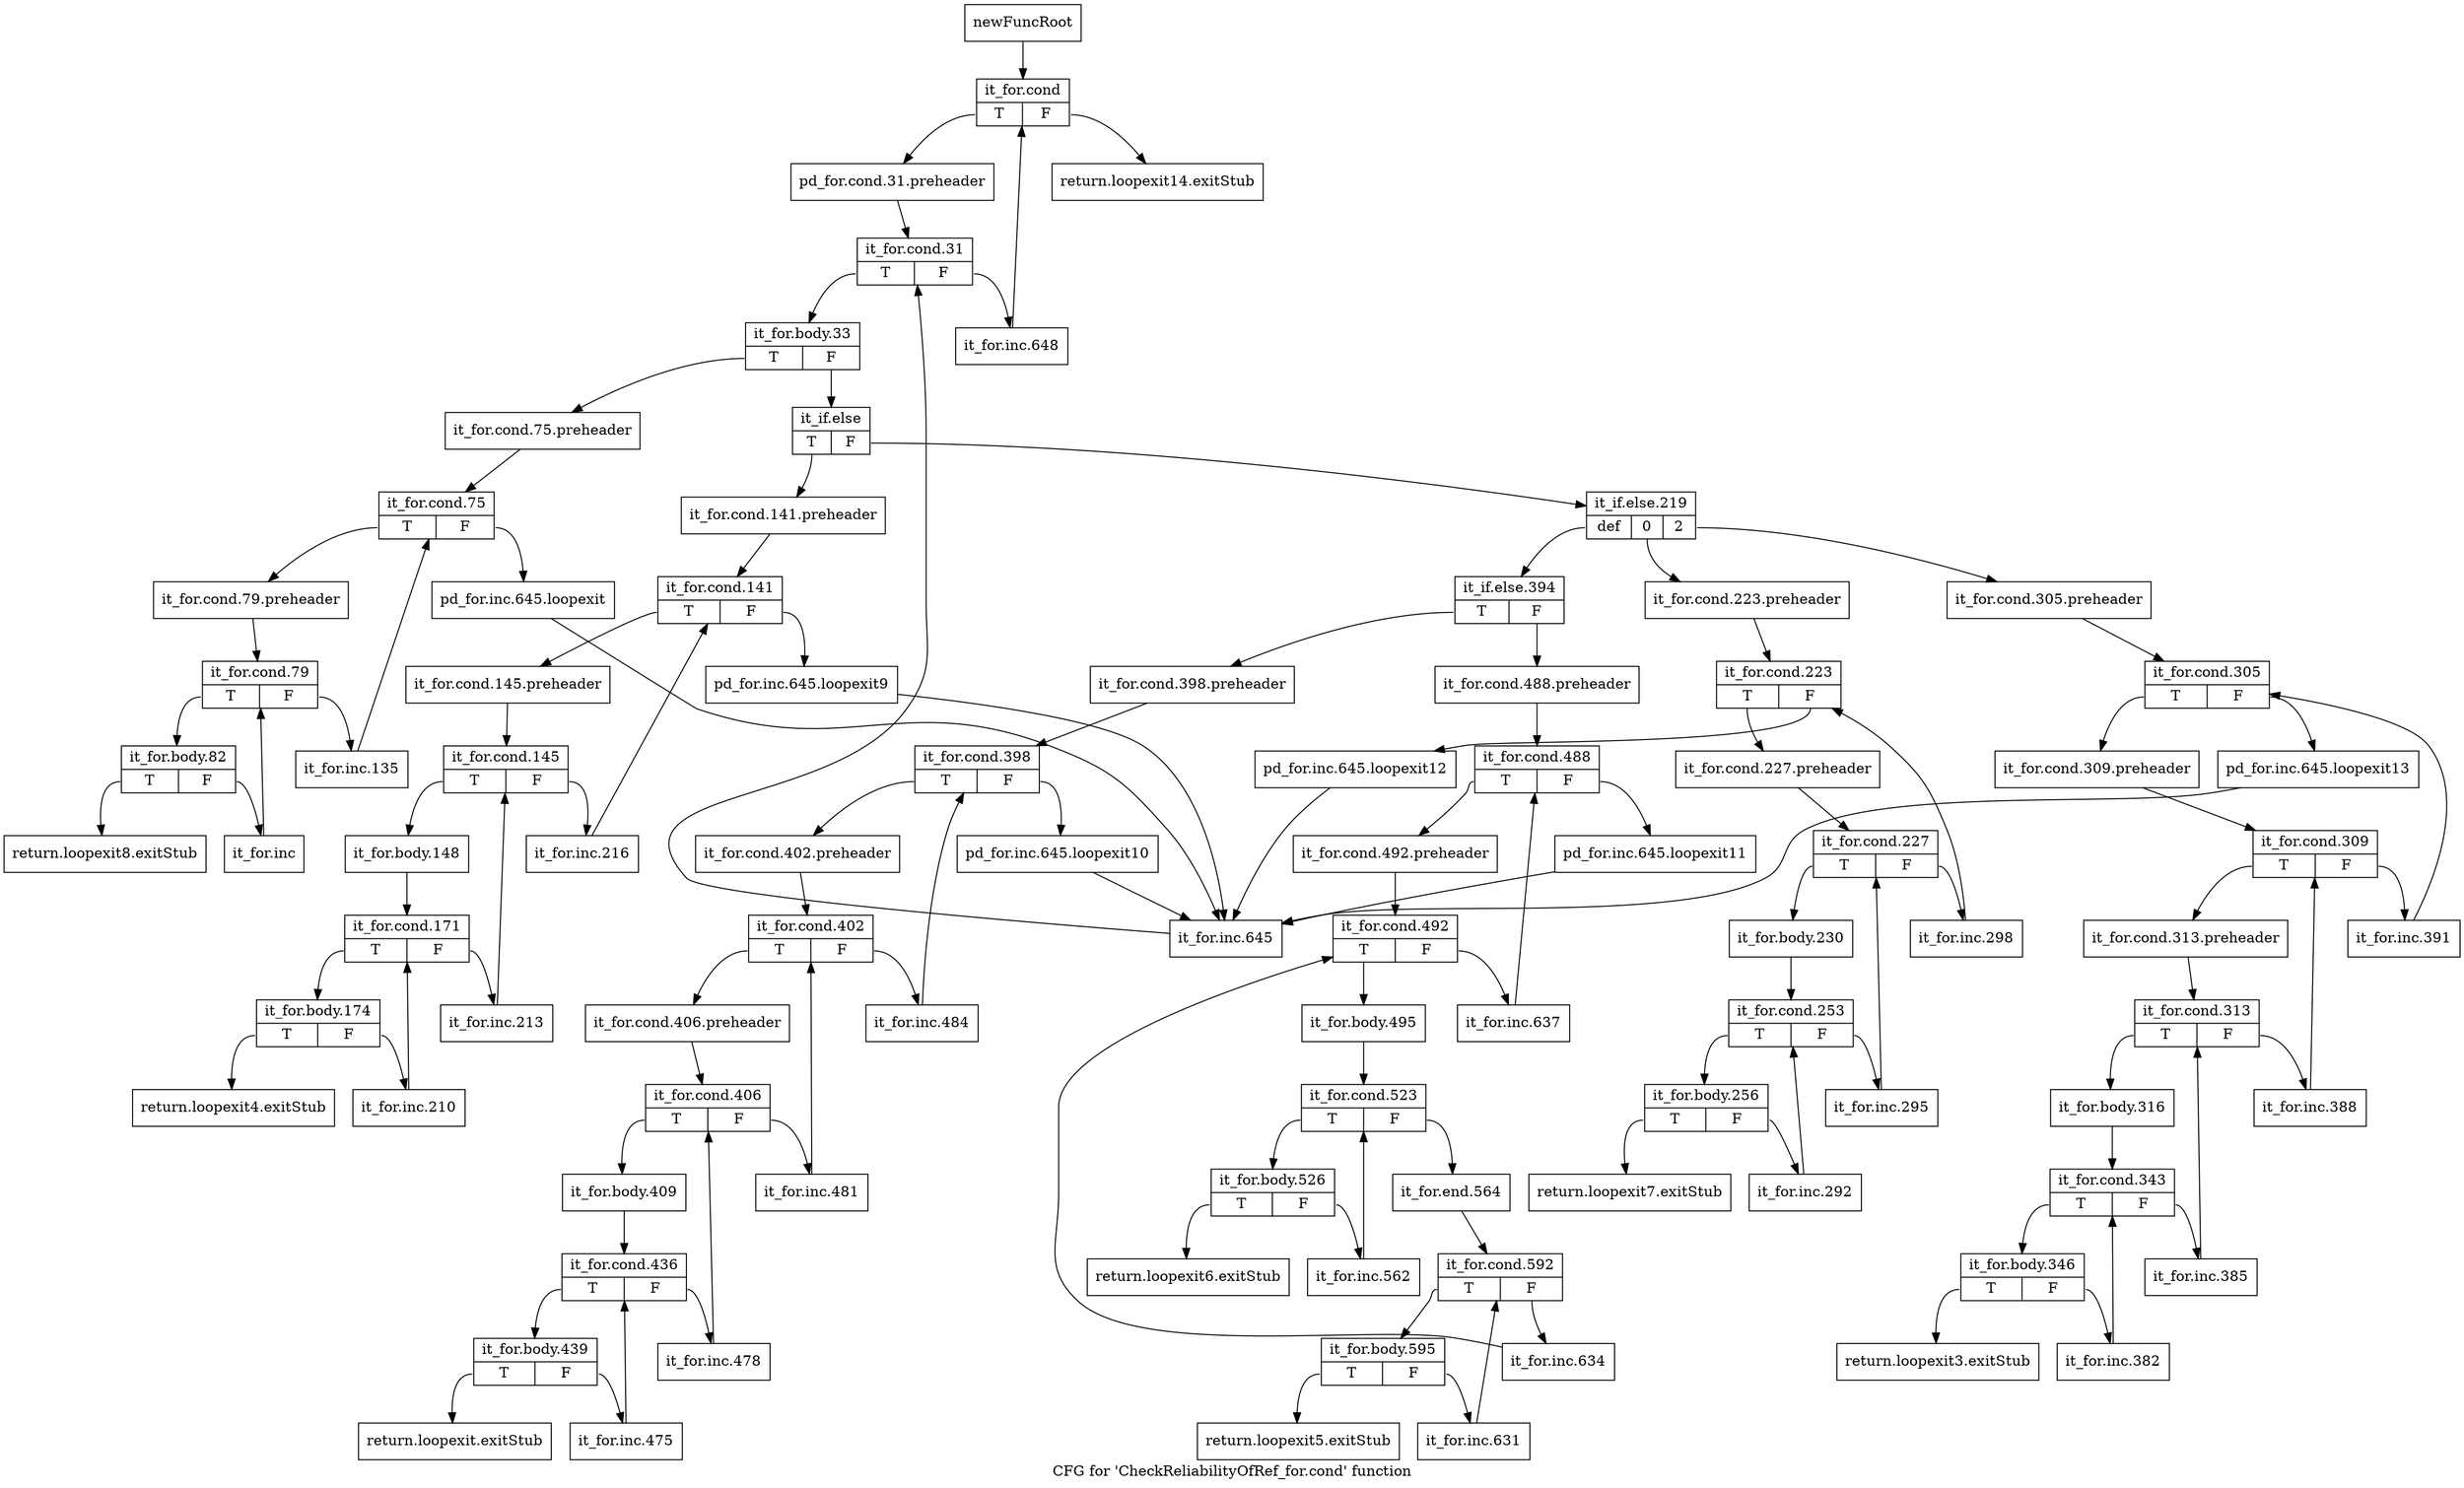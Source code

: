 digraph "CFG for 'CheckReliabilityOfRef_for.cond' function" {
	label="CFG for 'CheckReliabilityOfRef_for.cond' function";

	Node0x282a180 [shape=record,label="{newFuncRoot}"];
	Node0x282a180 -> Node0x282a450;
	Node0x282a1d0 [shape=record,label="{return.loopexit14.exitStub}"];
	Node0x282a220 [shape=record,label="{return.loopexit3.exitStub}"];
	Node0x282a270 [shape=record,label="{return.loopexit7.exitStub}"];
	Node0x282a2c0 [shape=record,label="{return.loopexit5.exitStub}"];
	Node0x282a310 [shape=record,label="{return.loopexit6.exitStub}"];
	Node0x282a360 [shape=record,label="{return.loopexit.exitStub}"];
	Node0x282a3b0 [shape=record,label="{return.loopexit4.exitStub}"];
	Node0x282a400 [shape=record,label="{return.loopexit8.exitStub}"];
	Node0x282a450 [shape=record,label="{it_for.cond|{<s0>T|<s1>F}}"];
	Node0x282a450:s0 -> Node0x282a4a0;
	Node0x282a450:s1 -> Node0x282a1d0;
	Node0x282a4a0 [shape=record,label="{pd_for.cond.31.preheader}"];
	Node0x282a4a0 -> Node0x282a4f0;
	Node0x282a4f0 [shape=record,label="{it_for.cond.31|{<s0>T|<s1>F}}"];
	Node0x282a4f0:s0 -> Node0x282a590;
	Node0x282a4f0:s1 -> Node0x282a540;
	Node0x282a540 [shape=record,label="{it_for.inc.648}"];
	Node0x282a540 -> Node0x282a450;
	Node0x282a590 [shape=record,label="{it_for.body.33|{<s0>T|<s1>F}}"];
	Node0x282a590:s0 -> Node0x282bb20;
	Node0x282a590:s1 -> Node0x282a5e0;
	Node0x282a5e0 [shape=record,label="{it_if.else|{<s0>T|<s1>F}}"];
	Node0x282a5e0:s0 -> Node0x282b7b0;
	Node0x282a5e0:s1 -> Node0x282a630;
	Node0x282a630 [shape=record,label="{it_if.else.219|{<s0>def|<s1>0|<s2>2}}"];
	Node0x282a630:s0 -> Node0x282ae50;
	Node0x282a630:s1 -> Node0x282aae0;
	Node0x282a630:s2 -> Node0x282a680;
	Node0x282a680 [shape=record,label="{it_for.cond.305.preheader}"];
	Node0x282a680 -> Node0x282a6d0;
	Node0x282a6d0 [shape=record,label="{it_for.cond.305|{<s0>T|<s1>F}}"];
	Node0x282a6d0:s0 -> Node0x282a770;
	Node0x282a6d0:s1 -> Node0x282a720;
	Node0x282a720 [shape=record,label="{pd_for.inc.645.loopexit13}"];
	Node0x282a720 -> Node0x282bc10;
	Node0x282a770 [shape=record,label="{it_for.cond.309.preheader}"];
	Node0x282a770 -> Node0x282a7c0;
	Node0x282a7c0 [shape=record,label="{it_for.cond.309|{<s0>T|<s1>F}}"];
	Node0x282a7c0:s0 -> Node0x282a860;
	Node0x282a7c0:s1 -> Node0x282a810;
	Node0x282a810 [shape=record,label="{it_for.inc.391}"];
	Node0x282a810 -> Node0x282a6d0;
	Node0x282a860 [shape=record,label="{it_for.cond.313.preheader}"];
	Node0x282a860 -> Node0x282a8b0;
	Node0x282a8b0 [shape=record,label="{it_for.cond.313|{<s0>T|<s1>F}}"];
	Node0x282a8b0:s0 -> Node0x282a950;
	Node0x282a8b0:s1 -> Node0x282a900;
	Node0x282a900 [shape=record,label="{it_for.inc.388}"];
	Node0x282a900 -> Node0x282a7c0;
	Node0x282a950 [shape=record,label="{it_for.body.316}"];
	Node0x282a950 -> Node0x282a9a0;
	Node0x282a9a0 [shape=record,label="{it_for.cond.343|{<s0>T|<s1>F}}"];
	Node0x282a9a0:s0 -> Node0x282aa40;
	Node0x282a9a0:s1 -> Node0x282a9f0;
	Node0x282a9f0 [shape=record,label="{it_for.inc.385}"];
	Node0x282a9f0 -> Node0x282a8b0;
	Node0x282aa40 [shape=record,label="{it_for.body.346|{<s0>T|<s1>F}}"];
	Node0x282aa40:s0 -> Node0x282a220;
	Node0x282aa40:s1 -> Node0x282aa90;
	Node0x282aa90 [shape=record,label="{it_for.inc.382}"];
	Node0x282aa90 -> Node0x282a9a0;
	Node0x282aae0 [shape=record,label="{it_for.cond.223.preheader}"];
	Node0x282aae0 -> Node0x282ab30;
	Node0x282ab30 [shape=record,label="{it_for.cond.223|{<s0>T|<s1>F}}"];
	Node0x282ab30:s0 -> Node0x282abd0;
	Node0x282ab30:s1 -> Node0x282ab80;
	Node0x282ab80 [shape=record,label="{pd_for.inc.645.loopexit12}"];
	Node0x282ab80 -> Node0x282bc10;
	Node0x282abd0 [shape=record,label="{it_for.cond.227.preheader}"];
	Node0x282abd0 -> Node0x282ac20;
	Node0x282ac20 [shape=record,label="{it_for.cond.227|{<s0>T|<s1>F}}"];
	Node0x282ac20:s0 -> Node0x282acc0;
	Node0x282ac20:s1 -> Node0x282ac70;
	Node0x282ac70 [shape=record,label="{it_for.inc.298}"];
	Node0x282ac70 -> Node0x282ab30;
	Node0x282acc0 [shape=record,label="{it_for.body.230}"];
	Node0x282acc0 -> Node0x282ad10;
	Node0x282ad10 [shape=record,label="{it_for.cond.253|{<s0>T|<s1>F}}"];
	Node0x282ad10:s0 -> Node0x282adb0;
	Node0x282ad10:s1 -> Node0x282ad60;
	Node0x282ad60 [shape=record,label="{it_for.inc.295}"];
	Node0x282ad60 -> Node0x282ac20;
	Node0x282adb0 [shape=record,label="{it_for.body.256|{<s0>T|<s1>F}}"];
	Node0x282adb0:s0 -> Node0x282a270;
	Node0x282adb0:s1 -> Node0x282ae00;
	Node0x282ae00 [shape=record,label="{it_for.inc.292}"];
	Node0x282ae00 -> Node0x282ad10;
	Node0x282ae50 [shape=record,label="{it_if.else.394|{<s0>T|<s1>F}}"];
	Node0x282ae50:s0 -> Node0x282b350;
	Node0x282ae50:s1 -> Node0x282aea0;
	Node0x282aea0 [shape=record,label="{it_for.cond.488.preheader}"];
	Node0x282aea0 -> Node0x282aef0;
	Node0x282aef0 [shape=record,label="{it_for.cond.488|{<s0>T|<s1>F}}"];
	Node0x282aef0:s0 -> Node0x282af90;
	Node0x282aef0:s1 -> Node0x282af40;
	Node0x282af40 [shape=record,label="{pd_for.inc.645.loopexit11}"];
	Node0x282af40 -> Node0x282bc10;
	Node0x282af90 [shape=record,label="{it_for.cond.492.preheader}"];
	Node0x282af90 -> Node0x282afe0;
	Node0x282afe0 [shape=record,label="{it_for.cond.492|{<s0>T|<s1>F}}"];
	Node0x282afe0:s0 -> Node0x282b080;
	Node0x282afe0:s1 -> Node0x282b030;
	Node0x282b030 [shape=record,label="{it_for.inc.637}"];
	Node0x282b030 -> Node0x282aef0;
	Node0x282b080 [shape=record,label="{it_for.body.495}"];
	Node0x282b080 -> Node0x282b0d0;
	Node0x282b0d0 [shape=record,label="{it_for.cond.523|{<s0>T|<s1>F}}"];
	Node0x282b0d0:s0 -> Node0x282b2b0;
	Node0x282b0d0:s1 -> Node0x282b120;
	Node0x282b120 [shape=record,label="{it_for.end.564}"];
	Node0x282b120 -> Node0x282b170;
	Node0x282b170 [shape=record,label="{it_for.cond.592|{<s0>T|<s1>F}}"];
	Node0x282b170:s0 -> Node0x282b210;
	Node0x282b170:s1 -> Node0x282b1c0;
	Node0x282b1c0 [shape=record,label="{it_for.inc.634}"];
	Node0x282b1c0 -> Node0x282afe0;
	Node0x282b210 [shape=record,label="{it_for.body.595|{<s0>T|<s1>F}}"];
	Node0x282b210:s0 -> Node0x282a2c0;
	Node0x282b210:s1 -> Node0x282b260;
	Node0x282b260 [shape=record,label="{it_for.inc.631}"];
	Node0x282b260 -> Node0x282b170;
	Node0x282b2b0 [shape=record,label="{it_for.body.526|{<s0>T|<s1>F}}"];
	Node0x282b2b0:s0 -> Node0x282a310;
	Node0x282b2b0:s1 -> Node0x282b300;
	Node0x282b300 [shape=record,label="{it_for.inc.562}"];
	Node0x282b300 -> Node0x282b0d0;
	Node0x282b350 [shape=record,label="{it_for.cond.398.preheader}"];
	Node0x282b350 -> Node0x282b3a0;
	Node0x282b3a0 [shape=record,label="{it_for.cond.398|{<s0>T|<s1>F}}"];
	Node0x282b3a0:s0 -> Node0x282b440;
	Node0x282b3a0:s1 -> Node0x282b3f0;
	Node0x282b3f0 [shape=record,label="{pd_for.inc.645.loopexit10}"];
	Node0x282b3f0 -> Node0x282bc10;
	Node0x282b440 [shape=record,label="{it_for.cond.402.preheader}"];
	Node0x282b440 -> Node0x282b490;
	Node0x282b490 [shape=record,label="{it_for.cond.402|{<s0>T|<s1>F}}"];
	Node0x282b490:s0 -> Node0x282b530;
	Node0x282b490:s1 -> Node0x282b4e0;
	Node0x282b4e0 [shape=record,label="{it_for.inc.484}"];
	Node0x282b4e0 -> Node0x282b3a0;
	Node0x282b530 [shape=record,label="{it_for.cond.406.preheader}"];
	Node0x282b530 -> Node0x282b580;
	Node0x282b580 [shape=record,label="{it_for.cond.406|{<s0>T|<s1>F}}"];
	Node0x282b580:s0 -> Node0x282b620;
	Node0x282b580:s1 -> Node0x282b5d0;
	Node0x282b5d0 [shape=record,label="{it_for.inc.481}"];
	Node0x282b5d0 -> Node0x282b490;
	Node0x282b620 [shape=record,label="{it_for.body.409}"];
	Node0x282b620 -> Node0x282b670;
	Node0x282b670 [shape=record,label="{it_for.cond.436|{<s0>T|<s1>F}}"];
	Node0x282b670:s0 -> Node0x282b710;
	Node0x282b670:s1 -> Node0x282b6c0;
	Node0x282b6c0 [shape=record,label="{it_for.inc.478}"];
	Node0x282b6c0 -> Node0x282b580;
	Node0x282b710 [shape=record,label="{it_for.body.439|{<s0>T|<s1>F}}"];
	Node0x282b710:s0 -> Node0x282a360;
	Node0x282b710:s1 -> Node0x282b760;
	Node0x282b760 [shape=record,label="{it_for.inc.475}"];
	Node0x282b760 -> Node0x282b670;
	Node0x282b7b0 [shape=record,label="{it_for.cond.141.preheader}"];
	Node0x282b7b0 -> Node0x282b800;
	Node0x282b800 [shape=record,label="{it_for.cond.141|{<s0>T|<s1>F}}"];
	Node0x282b800:s0 -> Node0x282b8a0;
	Node0x282b800:s1 -> Node0x282b850;
	Node0x282b850 [shape=record,label="{pd_for.inc.645.loopexit9}"];
	Node0x282b850 -> Node0x282bc10;
	Node0x282b8a0 [shape=record,label="{it_for.cond.145.preheader}"];
	Node0x282b8a0 -> Node0x282b8f0;
	Node0x282b8f0 [shape=record,label="{it_for.cond.145|{<s0>T|<s1>F}}"];
	Node0x282b8f0:s0 -> Node0x282b990;
	Node0x282b8f0:s1 -> Node0x282b940;
	Node0x282b940 [shape=record,label="{it_for.inc.216}"];
	Node0x282b940 -> Node0x282b800;
	Node0x282b990 [shape=record,label="{it_for.body.148}"];
	Node0x282b990 -> Node0x282b9e0;
	Node0x282b9e0 [shape=record,label="{it_for.cond.171|{<s0>T|<s1>F}}"];
	Node0x282b9e0:s0 -> Node0x282ba80;
	Node0x282b9e0:s1 -> Node0x282ba30;
	Node0x282ba30 [shape=record,label="{it_for.inc.213}"];
	Node0x282ba30 -> Node0x282b8f0;
	Node0x282ba80 [shape=record,label="{it_for.body.174|{<s0>T|<s1>F}}"];
	Node0x282ba80:s0 -> Node0x282a3b0;
	Node0x282ba80:s1 -> Node0x282bad0;
	Node0x282bad0 [shape=record,label="{it_for.inc.210}"];
	Node0x282bad0 -> Node0x282b9e0;
	Node0x282bb20 [shape=record,label="{it_for.cond.75.preheader}"];
	Node0x282bb20 -> Node0x282bb70;
	Node0x282bb70 [shape=record,label="{it_for.cond.75|{<s0>T|<s1>F}}"];
	Node0x282bb70:s0 -> Node0x282bc60;
	Node0x282bb70:s1 -> Node0x282bbc0;
	Node0x282bbc0 [shape=record,label="{pd_for.inc.645.loopexit}"];
	Node0x282bbc0 -> Node0x282bc10;
	Node0x282bc10 [shape=record,label="{it_for.inc.645}"];
	Node0x282bc10 -> Node0x282a4f0;
	Node0x282bc60 [shape=record,label="{it_for.cond.79.preheader}"];
	Node0x282bc60 -> Node0x282bcb0;
	Node0x282bcb0 [shape=record,label="{it_for.cond.79|{<s0>T|<s1>F}}"];
	Node0x282bcb0:s0 -> Node0x282bd50;
	Node0x282bcb0:s1 -> Node0x282bd00;
	Node0x282bd00 [shape=record,label="{it_for.inc.135}"];
	Node0x282bd00 -> Node0x282bb70;
	Node0x282bd50 [shape=record,label="{it_for.body.82|{<s0>T|<s1>F}}"];
	Node0x282bd50:s0 -> Node0x282a400;
	Node0x282bd50:s1 -> Node0x282bda0;
	Node0x282bda0 [shape=record,label="{it_for.inc}"];
	Node0x282bda0 -> Node0x282bcb0;
}
